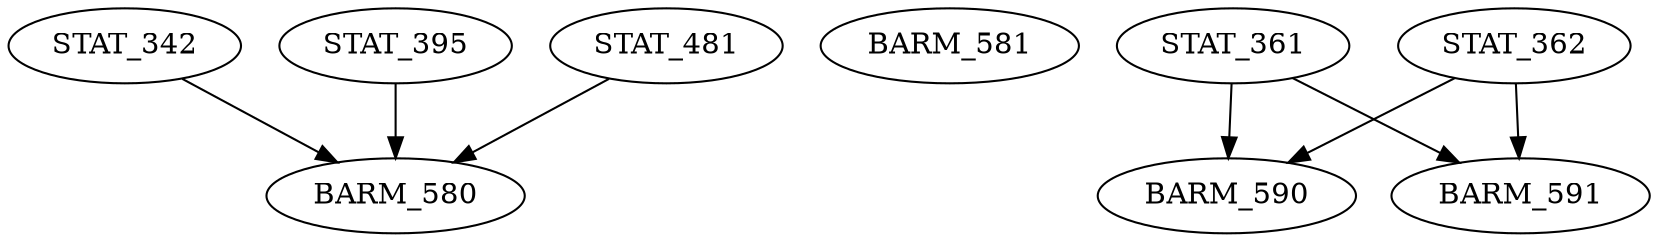 digraph G {
    edge [color=black];
    STAT_342 -> BARM_580;
    STAT_395 -> BARM_580;
    STAT_481 -> BARM_580;
    BARM_581;
    edge [color=black];
    STAT_361 -> BARM_590;
    STAT_362 -> BARM_590;
    edge [color=black];
    STAT_361 -> BARM_591;
    STAT_362 -> BARM_591;
}
